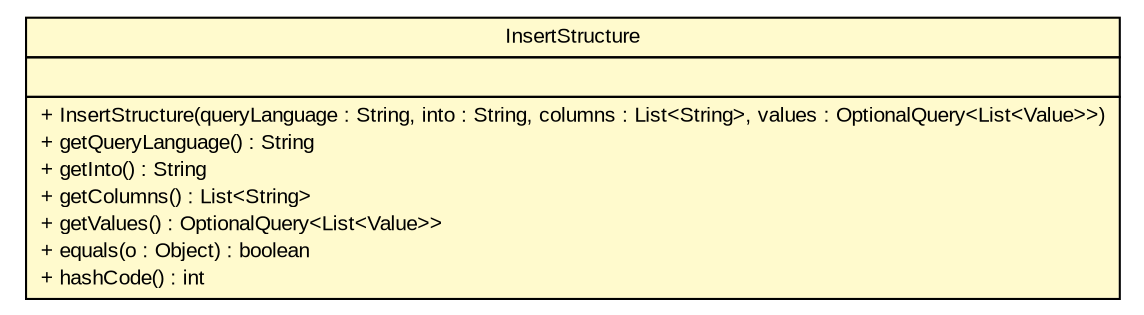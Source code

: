 #!/usr/local/bin/dot
#
# Class diagram 
# Generated by UMLGraph version R5_6 (http://www.umlgraph.org/)
#

digraph G {
	edge [fontname="arial",fontsize=10,labelfontname="arial",labelfontsize=10];
	node [fontname="arial",fontsize=10,shape=plaintext];
	nodesep=0.25;
	ranksep=0.5;
	// br.gov.to.sefaz.persistence.query.structure.insert.InsertStructure
	c11647 [label=<<table title="br.gov.to.sefaz.persistence.query.structure.insert.InsertStructure" border="0" cellborder="1" cellspacing="0" cellpadding="2" port="p" bgcolor="lemonChiffon" href="./InsertStructure.html">
		<tr><td><table border="0" cellspacing="0" cellpadding="1">
<tr><td align="center" balign="center"> InsertStructure </td></tr>
		</table></td></tr>
		<tr><td><table border="0" cellspacing="0" cellpadding="1">
<tr><td align="left" balign="left">  </td></tr>
		</table></td></tr>
		<tr><td><table border="0" cellspacing="0" cellpadding="1">
<tr><td align="left" balign="left"> + InsertStructure(queryLanguage : String, into : String, columns : List&lt;String&gt;, values : OptionalQuery&lt;List&lt;Value&gt;&gt;) </td></tr>
<tr><td align="left" balign="left"> + getQueryLanguage() : String </td></tr>
<tr><td align="left" balign="left"> + getInto() : String </td></tr>
<tr><td align="left" balign="left"> + getColumns() : List&lt;String&gt; </td></tr>
<tr><td align="left" balign="left"> + getValues() : OptionalQuery&lt;List&lt;Value&gt;&gt; </td></tr>
<tr><td align="left" balign="left"> + equals(o : Object) : boolean </td></tr>
<tr><td align="left" balign="left"> + hashCode() : int </td></tr>
		</table></td></tr>
		</table>>, URL="./InsertStructure.html", fontname="arial", fontcolor="black", fontsize=10.0];
}

